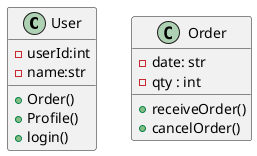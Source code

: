 @startuml

class User{
    -userId:int
    -name:str 
    + Order()
    + Profile()
    + login()

}

class Order{
    -date: str 
    -qty : int
    + receiveOrder()
    + cancelOrder()
}

@enduml